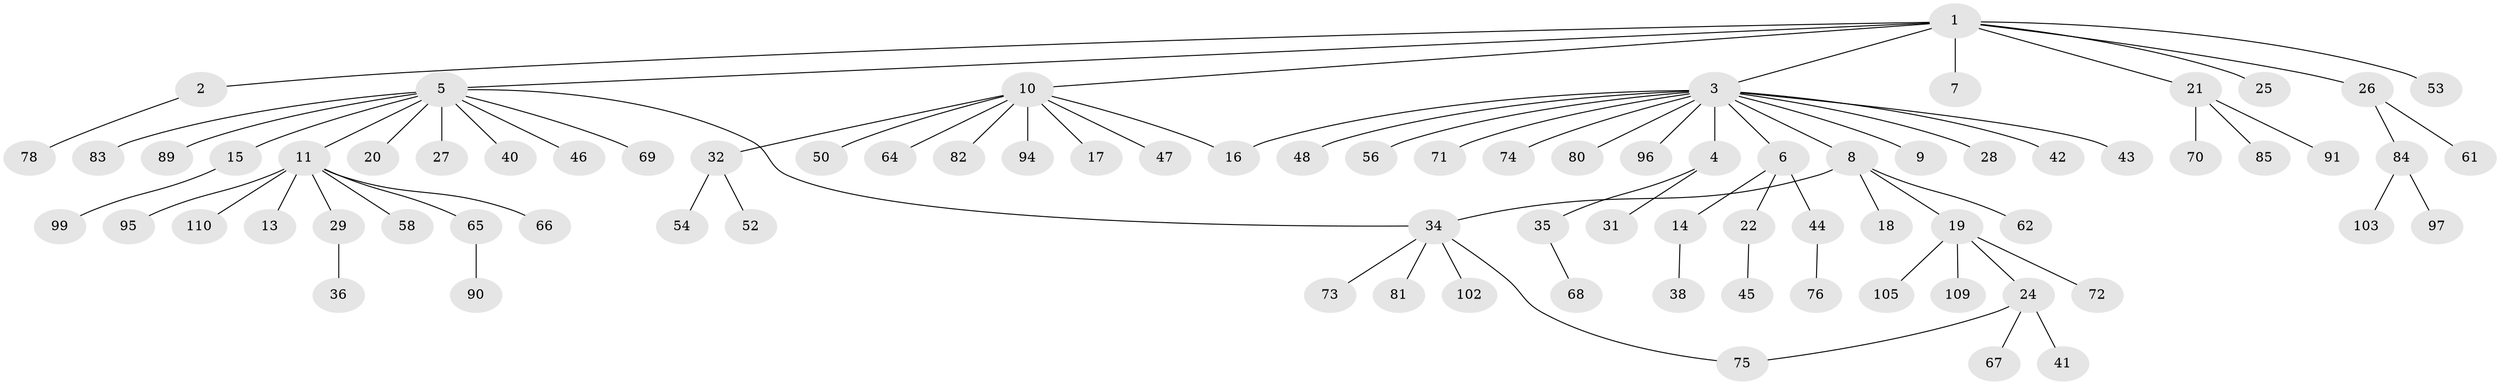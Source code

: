 // original degree distribution, {10: 0.00909090909090909, 3: 0.09090909090909091, 16: 0.00909090909090909, 11: 0.00909090909090909, 5: 0.01818181818181818, 1: 0.6545454545454545, 6: 0.02727272727272727, 9: 0.00909090909090909, 2: 0.12727272727272726, 4: 0.045454545454545456}
// Generated by graph-tools (version 1.1) at 2025/41/03/06/25 10:41:50]
// undirected, 83 vertices, 85 edges
graph export_dot {
graph [start="1"]
  node [color=gray90,style=filled];
  1 [super="+101"];
  2 [super="+39"];
  3 [super="+37"];
  4;
  5 [super="+30"];
  6 [super="+108"];
  7;
  8 [super="+33"];
  9;
  10 [super="+12"];
  11 [super="+77"];
  13;
  14 [super="+93"];
  15 [super="+98"];
  16 [super="+51"];
  17;
  18;
  19 [super="+23"];
  20 [super="+88"];
  21 [super="+49"];
  22;
  24 [super="+60"];
  25;
  26 [super="+59"];
  27;
  28;
  29;
  31;
  32;
  34 [super="+57"];
  35 [super="+63"];
  36;
  38;
  40;
  41;
  42;
  43 [super="+86"];
  44 [super="+104"];
  45 [super="+55"];
  46;
  47;
  48;
  50;
  52;
  53;
  54 [super="+92"];
  56;
  58;
  61;
  62;
  64;
  65 [super="+106"];
  66;
  67;
  68;
  69;
  70 [super="+79"];
  71;
  72;
  73;
  74;
  75;
  76 [super="+107"];
  78 [super="+100"];
  80;
  81;
  82;
  83;
  84 [super="+87"];
  85;
  89;
  90;
  91;
  94;
  95;
  96;
  97;
  99;
  102;
  103;
  105;
  109;
  110;
  1 -- 2;
  1 -- 3;
  1 -- 5;
  1 -- 7;
  1 -- 10;
  1 -- 21;
  1 -- 25;
  1 -- 26;
  1 -- 53;
  2 -- 78;
  3 -- 4;
  3 -- 6;
  3 -- 8;
  3 -- 9;
  3 -- 16;
  3 -- 28;
  3 -- 42;
  3 -- 43;
  3 -- 48;
  3 -- 56;
  3 -- 71;
  3 -- 74;
  3 -- 80;
  3 -- 96;
  4 -- 31;
  4 -- 35;
  5 -- 11;
  5 -- 15;
  5 -- 20;
  5 -- 27;
  5 -- 34;
  5 -- 40;
  5 -- 46;
  5 -- 69;
  5 -- 83;
  5 -- 89;
  6 -- 14;
  6 -- 22;
  6 -- 44;
  8 -- 18;
  8 -- 19;
  8 -- 34;
  8 -- 62;
  10 -- 16;
  10 -- 32;
  10 -- 47;
  10 -- 94;
  10 -- 64;
  10 -- 17;
  10 -- 50;
  10 -- 82;
  11 -- 13;
  11 -- 29;
  11 -- 58;
  11 -- 65;
  11 -- 66;
  11 -- 95;
  11 -- 110;
  14 -- 38;
  15 -- 99;
  19 -- 24;
  19 -- 72;
  19 -- 105;
  19 -- 109;
  21 -- 70;
  21 -- 85;
  21 -- 91;
  22 -- 45;
  24 -- 41;
  24 -- 75;
  24 -- 67;
  26 -- 61;
  26 -- 84;
  29 -- 36;
  32 -- 52;
  32 -- 54;
  34 -- 102;
  34 -- 73;
  34 -- 81;
  34 -- 75;
  35 -- 68;
  44 -- 76;
  65 -- 90;
  84 -- 103;
  84 -- 97;
}
